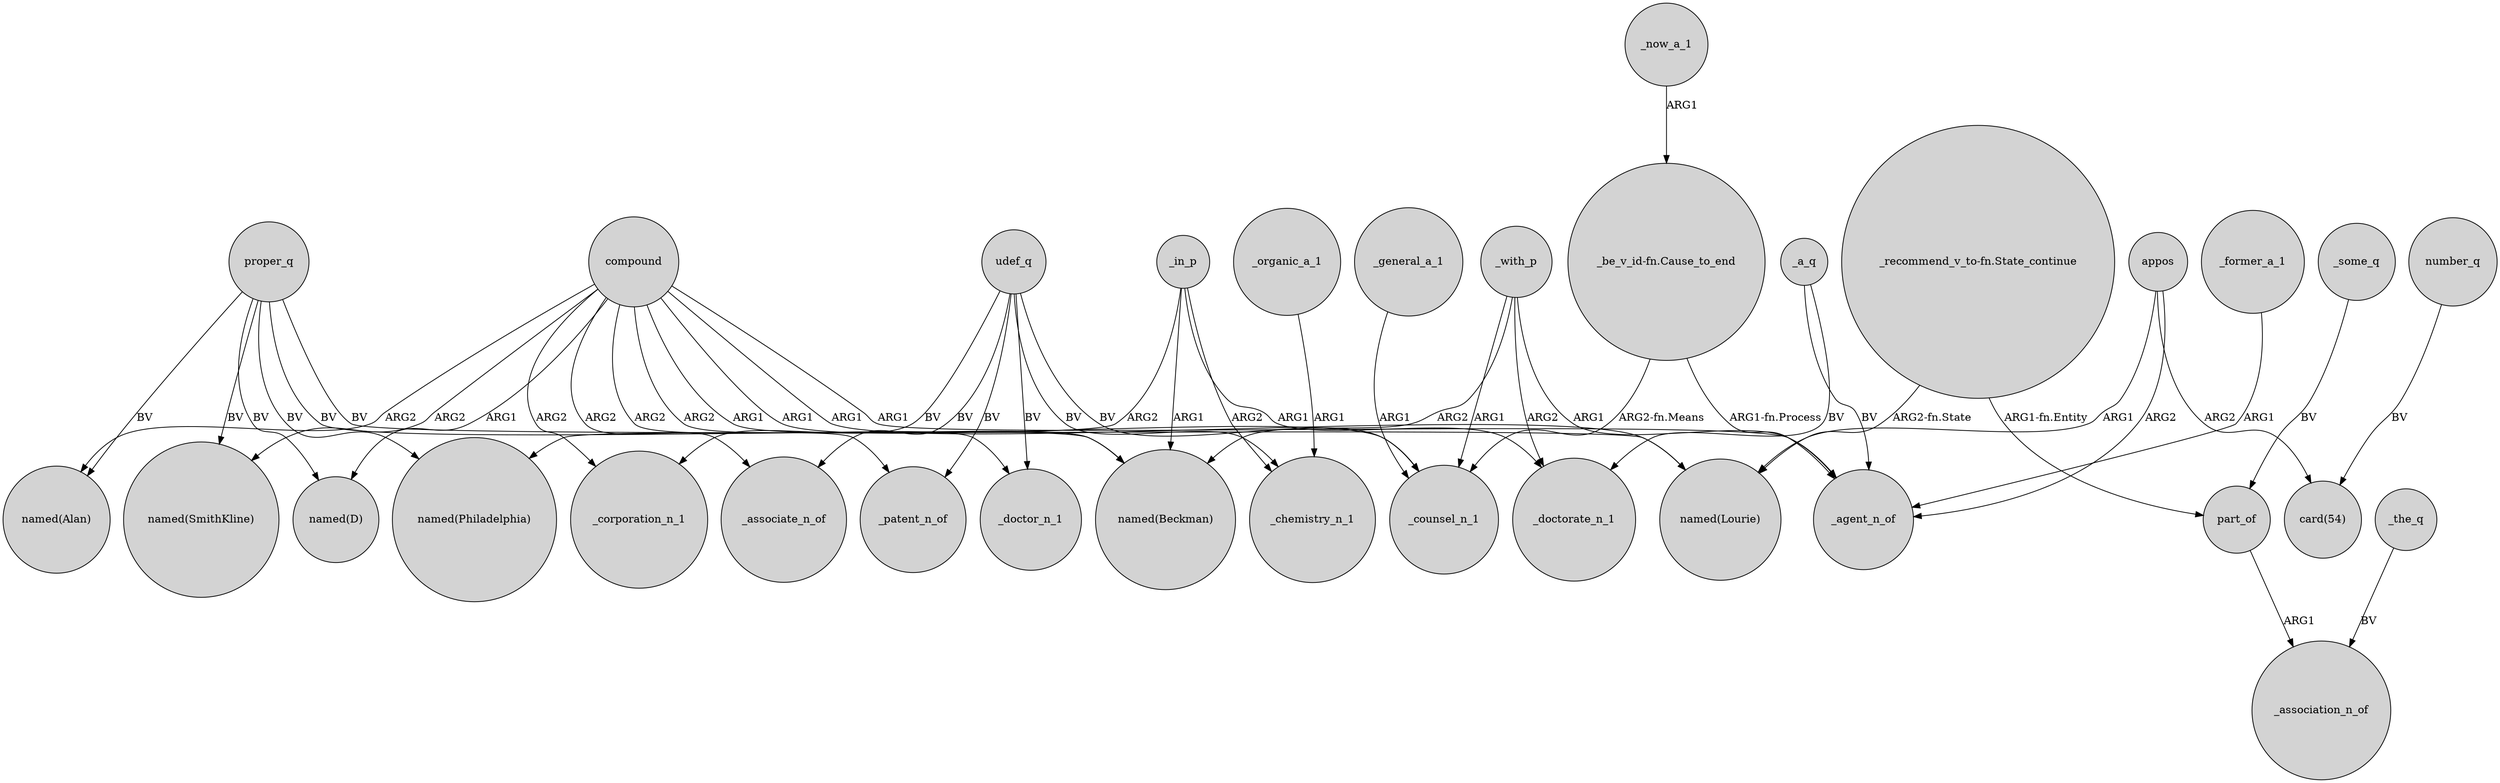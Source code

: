 digraph {
	node [shape=circle style=filled]
	"_be_v_id-fn.Cause_to_end" -> _agent_n_of [label="ARG1-fn.Process"]
	compound -> "named(Lourie)" [label=ARG1]
	_former_a_1 -> _agent_n_of [label=ARG1]
	_the_q -> _association_n_of [label=BV]
	_in_p -> "named(Beckman)" [label=ARG1]
	compound -> _associate_n_of [label=ARG2]
	_in_p -> _chemistry_n_1 [label=ARG2]
	_organic_a_1 -> _chemistry_n_1 [label=ARG1]
	compound -> _counsel_n_1 [label=ARG1]
	udef_q -> _patent_n_of [label=BV]
	proper_q -> "named(Philadelphia)" [label=BV]
	proper_q -> "named(SmithKline)" [label=BV]
	_general_a_1 -> _counsel_n_1 [label=ARG1]
	part_of -> _association_n_of [label=ARG1]
	appos -> "named(Lourie)" [label=ARG1]
	_a_q -> _agent_n_of [label=BV]
	"_recommend_v_to-fn.State_continue" -> "named(Lourie)" [label="ARG2-fn.State"]
	compound -> "named(D)" [label=ARG1]
	_a_q -> _doctorate_n_1 [label=BV]
	proper_q -> "named(Lourie)" [label=BV]
	udef_q -> _associate_n_of [label=BV]
	udef_q -> _counsel_n_1 [label=BV]
	_in_p -> _doctorate_n_1 [label=ARG1]
	proper_q -> "named(D)" [label=BV]
	compound -> "named(Beckman)" [label=ARG1]
	"_recommend_v_to-fn.State_continue" -> part_of [label="ARG1-fn.Entity"]
	compound -> _patent_n_of [label=ARG2]
	_with_p -> _doctorate_n_1 [label=ARG2]
	_with_p -> "named(Beckman)" [label=ARG2]
	compound -> _agent_n_of [label=ARG1]
	appos -> "card(54)" [label=ARG2]
	_with_p -> _agent_n_of [label=ARG1]
	_some_q -> part_of [label=BV]
	udef_q -> _doctor_n_1 [label=BV]
	_with_p -> _counsel_n_1 [label=ARG1]
	compound -> _corporation_n_1 [label=ARG2]
	udef_q -> _corporation_n_1 [label=BV]
	proper_q -> "named(Beckman)" [label=BV]
	appos -> _agent_n_of [label=ARG2]
	_in_p -> "named(Philadelphia)" [label=ARG2]
	proper_q -> "named(Alan)" [label=BV]
	udef_q -> _chemistry_n_1 [label=BV]
	compound -> "named(Alan)" [label=ARG2]
	number_q -> "card(54)" [label=BV]
	compound -> "named(SmithKline)" [label=ARG2]
	"_be_v_id-fn.Cause_to_end" -> _counsel_n_1 [label="ARG2-fn.Means"]
	compound -> _doctor_n_1 [label=ARG2]
	_now_a_1 -> "_be_v_id-fn.Cause_to_end" [label=ARG1]
}
